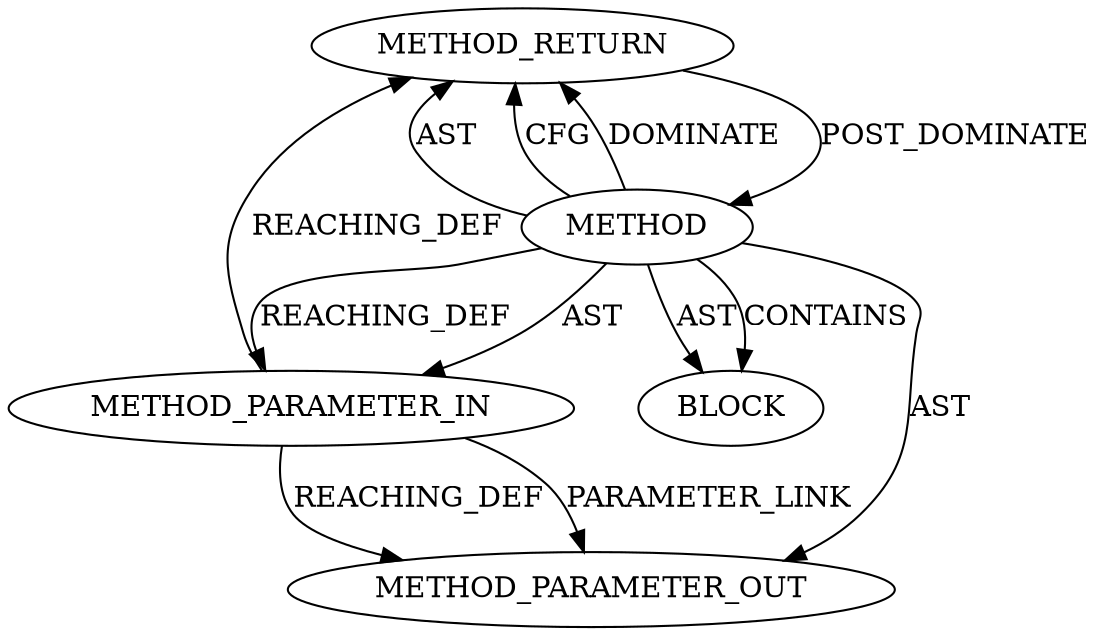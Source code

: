 digraph {
  26232 [label=METHOD_RETURN ORDER=2 CODE="RET" TYPE_FULL_NAME="ANY" EVALUATION_STRATEGY="BY_VALUE"]
  27492 [label=METHOD_PARAMETER_OUT ORDER=1 CODE="p1" IS_VARIADIC=false TYPE_FULL_NAME="ANY" EVALUATION_STRATEGY="BY_VALUE" INDEX=1 NAME="p1"]
  26230 [label=METHOD_PARAMETER_IN ORDER=1 CODE="p1" IS_VARIADIC=false TYPE_FULL_NAME="ANY" EVALUATION_STRATEGY="BY_VALUE" INDEX=1 NAME="p1"]
  26231 [label=BLOCK ORDER=1 ARGUMENT_INDEX=1 CODE="<empty>" TYPE_FULL_NAME="ANY"]
  26229 [label=METHOD AST_PARENT_TYPE="NAMESPACE_BLOCK" AST_PARENT_FULL_NAME="<global>" ORDER=0 CODE="<empty>" FULL_NAME="BN_clear_free" IS_EXTERNAL=true FILENAME="<empty>" SIGNATURE="" NAME="BN_clear_free"]
  26229 -> 26230 [label=AST ]
  26229 -> 27492 [label=AST ]
  26229 -> 26230 [label=REACHING_DEF VARIABLE=""]
  26232 -> 26229 [label=POST_DOMINATE ]
  26229 -> 26232 [label=AST ]
  26230 -> 27492 [label=REACHING_DEF VARIABLE="p1"]
  26230 -> 26232 [label=REACHING_DEF VARIABLE="p1"]
  26230 -> 27492 [label=PARAMETER_LINK ]
  26229 -> 26232 [label=CFG ]
  26229 -> 26231 [label=AST ]
  26229 -> 26232 [label=DOMINATE ]
  26229 -> 26231 [label=CONTAINS ]
}
